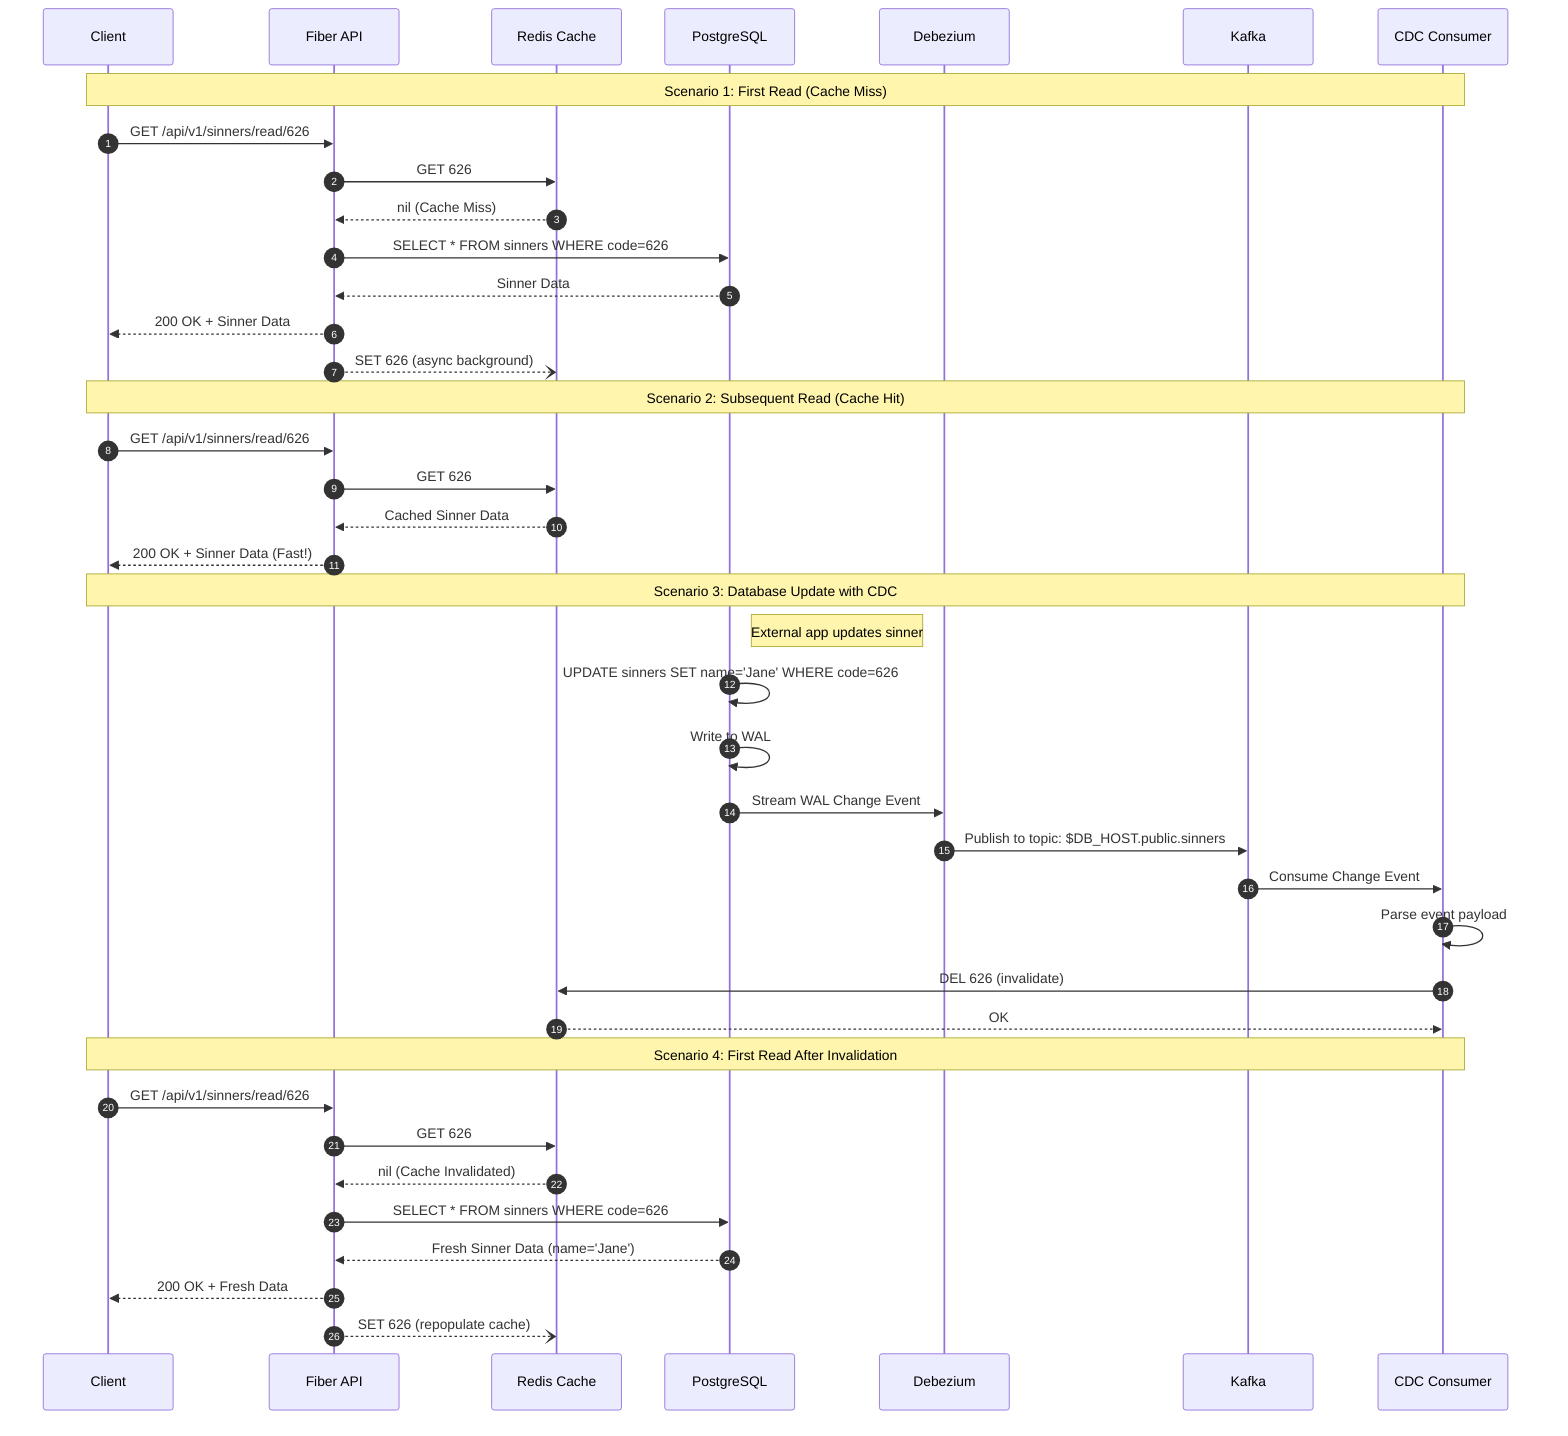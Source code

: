 %% CDC Cascade - Sequence Flows
%% File: sequence-flows.mmd
%% Detailed interaction flows between components

sequenceDiagram
    autonumber
    
    participant Client
    participant API as Fiber API
    participant Redis as Redis Cache
    participant Postgres as PostgreSQL
    participant Debezium
    participant Kafka
    participant Consumer as CDC Consumer

    Note over Client, Consumer: Scenario 1: First Read (Cache Miss)
    
    Client->>API: GET /api/v1/sinners/read/626
    API->>Redis: GET 626
    Redis-->>API: nil (Cache Miss)
    API->>Postgres: SELECT * FROM sinners WHERE code=626
    Postgres-->>API: Sinner Data
    API-->>Client: 200 OK + Sinner Data
    API--)Redis: SET 626 (async background)

    Note over Client, Consumer: Scenario 2: Subsequent Read (Cache Hit)
    
    Client->>API: GET /api/v1/sinners/read/626
    API->>Redis: GET 626
    Redis-->>API: Cached Sinner Data
    API-->>Client: 200 OK + Sinner Data (Fast!)

    Note over Client, Consumer: Scenario 3: Database Update with CDC
    
    Note right of Postgres: External app updates sinner
    Postgres->>Postgres: UPDATE sinners SET name='Jane' WHERE code=626
    Postgres->>Postgres: Write to WAL
    Postgres->>Debezium: Stream WAL Change Event
    Debezium->>Kafka: Publish to topic: $DB_HOST.public.sinners
    Kafka->>Consumer: Consume Change Event
    Consumer->>Consumer: Parse event payload
    Consumer->>Redis: DEL 626 (invalidate)
    Redis-->>Consumer: OK

    Note over Client, Consumer: Scenario 4: First Read After Invalidation
    
    Client->>API: GET /api/v1/sinners/read/626
    API->>Redis: GET 626
    Redis-->>API: nil (Cache Invalidated)
    API->>Postgres: SELECT * FROM sinners WHERE code=626
    Postgres-->>API: Fresh Sinner Data (name='Jane')
    API-->>Client: 200 OK + Fresh Data
    API--)Redis: SET 626 (repopulate cache)